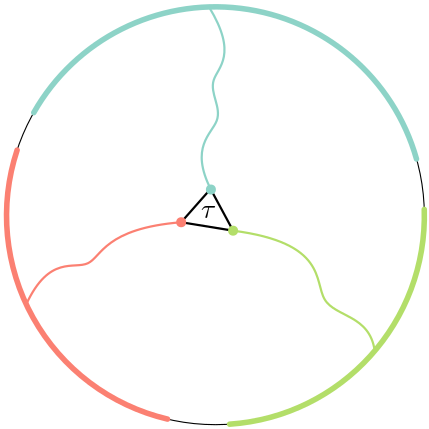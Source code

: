 <?xml version="1.0"?>
<!DOCTYPE ipe SYSTEM "ipe.dtd">
<ipe version="70218" creator="Ipe 7.2.21">
<info created="D:20220307160746" modified="D:20220308061728"/>
<ipestyle name="basic">
<symbol name="arrow/arc(spx)">
<path stroke="sym-stroke" fill="sym-stroke" pen="sym-pen">
0 0 m
-1 0.333 l
-1 -0.333 l
h
</path>
</symbol>
<symbol name="arrow/farc(spx)">
<path stroke="sym-stroke" fill="white" pen="sym-pen">
0 0 m
-1 0.333 l
-1 -0.333 l
h
</path>
</symbol>
<symbol name="arrow/ptarc(spx)">
<path stroke="sym-stroke" fill="sym-stroke" pen="sym-pen">
0 0 m
-1 0.333 l
-0.8 0 l
-1 -0.333 l
h
</path>
</symbol>
<symbol name="arrow/fptarc(spx)">
<path stroke="sym-stroke" fill="white" pen="sym-pen">
0 0 m
-1 0.333 l
-0.8 0 l
-1 -0.333 l
h
</path>
</symbol>
<symbol name="mark/circle(sx)" transformations="translations">
<path fill="sym-stroke">
0.6 0 0 0.6 0 0 e
0.4 0 0 0.4 0 0 e
</path>
</symbol>
<symbol name="mark/disk(sx)" transformations="translations">
<path fill="sym-stroke">
0.6 0 0 0.6 0 0 e
</path>
</symbol>
<symbol name="mark/fdisk(sfx)" transformations="translations">
<group>
<path fill="sym-fill">
0.5 0 0 0.5 0 0 e
</path>
<path fill="sym-stroke" fillrule="eofill">
0.6 0 0 0.6 0 0 e
0.4 0 0 0.4 0 0 e
</path>
</group>
</symbol>
<symbol name="mark/box(sx)" transformations="translations">
<path fill="sym-stroke" fillrule="eofill">
-0.6 -0.6 m
0.6 -0.6 l
0.6 0.6 l
-0.6 0.6 l
h
-0.4 -0.4 m
0.4 -0.4 l
0.4 0.4 l
-0.4 0.4 l
h
</path>
</symbol>
<symbol name="mark/square(sx)" transformations="translations">
<path fill="sym-stroke">
-0.6 -0.6 m
0.6 -0.6 l
0.6 0.6 l
-0.6 0.6 l
h
</path>
</symbol>
<symbol name="mark/fsquare(sfx)" transformations="translations">
<group>
<path fill="sym-fill">
-0.5 -0.5 m
0.5 -0.5 l
0.5 0.5 l
-0.5 0.5 l
h
</path>
<path fill="sym-stroke" fillrule="eofill">
-0.6 -0.6 m
0.6 -0.6 l
0.6 0.6 l
-0.6 0.6 l
h
-0.4 -0.4 m
0.4 -0.4 l
0.4 0.4 l
-0.4 0.4 l
h
</path>
</group>
</symbol>
<symbol name="mark/cross(sx)" transformations="translations">
<group>
<path fill="sym-stroke">
-0.43 -0.57 m
0.57 0.43 l
0.43 0.57 l
-0.57 -0.43 l
h
</path>
<path fill="sym-stroke">
-0.43 0.57 m
0.57 -0.43 l
0.43 -0.57 l
-0.57 0.43 l
h
</path>
</group>
</symbol>
<symbol name="arrow/fnormal(spx)">
<path stroke="sym-stroke" fill="white" pen="sym-pen">
0 0 m
-1 0.333 l
-1 -0.333 l
h
</path>
</symbol>
<symbol name="arrow/pointed(spx)">
<path stroke="sym-stroke" fill="sym-stroke" pen="sym-pen">
0 0 m
-1 0.333 l
-0.8 0 l
-1 -0.333 l
h
</path>
</symbol>
<symbol name="arrow/fpointed(spx)">
<path stroke="sym-stroke" fill="white" pen="sym-pen">
0 0 m
-1 0.333 l
-0.8 0 l
-1 -0.333 l
h
</path>
</symbol>
<symbol name="arrow/linear(spx)">
<path stroke="sym-stroke" pen="sym-pen">
-1 0.333 m
0 0 l
-1 -0.333 l
</path>
</symbol>
<symbol name="arrow/fdouble(spx)">
<path stroke="sym-stroke" fill="white" pen="sym-pen">
0 0 m
-1 0.333 l
-1 -0.333 l
h
-1 0 m
-2 0.333 l
-2 -0.333 l
h
</path>
</symbol>
<symbol name="arrow/double(spx)">
<path stroke="sym-stroke" fill="sym-stroke" pen="sym-pen">
0 0 m
-1 0.333 l
-1 -0.333 l
h
-1 0 m
-2 0.333 l
-2 -0.333 l
h
</path>
</symbol>
<symbol name="arrow/mid-normal(spx)">
<path stroke="sym-stroke" fill="sym-stroke" pen="sym-pen">
0.5 0 m
-0.5 0.333 l
-0.5 -0.333 l
h
</path>
</symbol>
<symbol name="arrow/mid-fnormal(spx)">
<path stroke="sym-stroke" fill="white" pen="sym-pen">
0.5 0 m
-0.5 0.333 l
-0.5 -0.333 l
h
</path>
</symbol>
<symbol name="arrow/mid-pointed(spx)">
<path stroke="sym-stroke" fill="sym-stroke" pen="sym-pen">
0.5 0 m
-0.5 0.333 l
-0.3 0 l
-0.5 -0.333 l
h
</path>
</symbol>
<symbol name="arrow/mid-fpointed(spx)">
<path stroke="sym-stroke" fill="white" pen="sym-pen">
0.5 0 m
-0.5 0.333 l
-0.3 0 l
-0.5 -0.333 l
h
</path>
</symbol>
<symbol name="arrow/mid-double(spx)">
<path stroke="sym-stroke" fill="sym-stroke" pen="sym-pen">
1 0 m
0 0.333 l
0 -0.333 l
h
0 0 m
-1 0.333 l
-1 -0.333 l
h
</path>
</symbol>
<symbol name="arrow/mid-fdouble(spx)">
<path stroke="sym-stroke" fill="white" pen="sym-pen">
1 0 m
0 0.333 l
0 -0.333 l
h
0 0 m
-1 0.333 l
-1 -0.333 l
h
</path>
</symbol>
<pen name="fat" value="1.2"/>
<pen name="heavier" value="0.8"/>
<pen name="ultrafat" value="2"/>
<symbolsize name="large" value="5"/>
<symbolsize name="small" value="2"/>
<symbolsize name="tiny" value="1.1"/>
<arrowsize name="large" value="10"/>
<arrowsize name="small" value="5"/>
<arrowsize name="tiny" value="3"/>
<color name="red" value="1 0 0"/>
<color name="blue" value="0 0 1"/>
<color name="brown" value="0.647 0.165 0.165"/>
<color name="darkblue" value="0 0 0.545"/>
<color name="darkcyan" value="0 0.545 0.545"/>
<color name="darkgray" value="0.663"/>
<color name="darkgreen" value="0 0.392 0"/>
<color name="darkmagenta" value="0.545 0 0.545"/>
<color name="darkorange" value="1 0.549 0"/>
<color name="darkred" value="0.545 0 0"/>
<color name="gold" value="1 0.843 0"/>
<color name="gray" value="0.745"/>
<color name="green" value="0 1 0"/>
<color name="lightblue" value="0.678 0.847 0.902"/>
<color name="lightcyan" value="0.878 1 1"/>
<color name="lightgray" value="0.827"/>
<color name="lightgreen" value="0.565 0.933 0.565"/>
<color name="lightyellow" value="1 1 0.878"/>
<color name="navy" value="0 0 0.502"/>
<color name="orange" value="1 0.647 0"/>
<color name="pink" value="1 0.753 0.796"/>
<color name="purple" value="0.627 0.125 0.941"/>
<color name="seagreen" value="0.18 0.545 0.341"/>
<color name="turquoise" value="0.251 0.878 0.816"/>
<color name="violet" value="0.933 0.51 0.933"/>
<color name="yellow" value="1 1 0"/>
<dashstyle name="dotted" value="[1 3] 0"/>
<dashstyle name="dash dot dotted" value="[4 2 1 2 1 2] 0"/>
<dashstyle name="dash dotted" value="[4 2 1 2] 0"/>
<dashstyle name="dashed" value="[4] 0"/>
<textsize name="large" value="\large"/>
<textsize name="small" value="\small"/>
<textsize name="tiny" value="\tiny"/>
<textsize name="Huge" value="\Huge"/>
<textsize name="LARGE" value="\LARGE"/>
<textsize name="Large" value="\Large"/>
<textsize name="footnote" value="\footnotesize"/>
<textsize name="huge" value="\huge"/>
<textstyle name="center" begin="\begin{center}" end="\end{center}"/>
<textstyle name="item" begin="\begin{itemize}\item{}" end="\end{itemize}"/>
<textstyle name="itemize" begin="\begin{itemize}" end="\end{itemize}"/>
<gridsize name="10 pts (~3.5 mm)" value="10"/>
<gridsize name="14 pts (~5 mm)" value="14"/>
<gridsize name="16 pts (~6 mm)" value="16"/>
<gridsize name="20 pts (~7 mm)" value="20"/>
<gridsize name="28 pts (~10 mm)" value="28"/>
<gridsize name="32 pts (~12 mm)" value="32"/>
<gridsize name="4 pts" value="4"/>
<gridsize name="56 pts (~20 mm)" value="56"/>
<gridsize name="8 pts (~3 mm)" value="8"/>
<anglesize name="22.5 deg" value="22.5"/>
<anglesize name="30 deg" value="30"/>
<anglesize name="45 deg" value="45"/>
<anglesize name="60 deg" value="60"/>
<anglesize name="90 deg" value="90"/>
<opacity name="10%" value="0.1"/>
<opacity name="30%" value="0.3"/>
<opacity name="50%" value="0.5"/>
<opacity name="75%" value="0.75"/>
<tiling name="falling" angle="-60" step="4" width="1"/>
<tiling name="rising" angle="30" step="4" width="1"/>
</ipestyle>
<ipestyle name="brew">
<color name="aliceblue" value="0.941 0.973 1"/>
<color name="brew1" value="0.552 0.827 0.78"/>
<color name="brew2" value="1 1 0.701"/>
<color name="brew3" value="0.745 0.729 0.854"/>
<color name="brew4" value="0.984 0.501 0.447"/>
<color name="brew5" value="0.501 0.694 0.827"/>
<color name="brew6" value="0.992 0.705 0.384"/>
<color name="brew7" value="0.701 0.87 0.411"/>
<color name="brew8" value="0.988 0.803 0.898"/>
</ipestyle>
<page>
<layer name="alpha"/>
<layer name="beta"/>
<layer name="gamma"/>
<view layers="alpha gamma" active="alpha"/>
<view layers="alpha beta" active="beta"/>
<path layer="beta" stroke="black" pen="heavier">
263.976 570.661 m
236.179 589.349 l
</path>
<path stroke="black" pen="heavier">
245.29 573.698 m
236.179 589.349 l
</path>
<path stroke="black" pen="heavier">
236.179 589.349 m
255.879 585.687 l
</path>
<path matrix="0.84 0 0 0.84 41.2209 92.1654" stroke="black" pen="heavier" cap="1">
168.273 570.43 m
210.13 570.565
197.775 509.448 c
</path>
<path matrix="0.84 0 0 0.84 41.2209 92.1654" stroke="black" pen="heavier" cap="1">
203.793 556.152 m
212.608 527.044
197.775 509.448 c
</path>
<path matrix="0.84 0 0 0.84 41.2209 92.1654" stroke="black" pen="heavier" cap="1">
191.17 553.823 m
196.611 535.669
197.775 509.448 c
</path>
<path matrix="0.84 0 0 0.84 41.2209 92.1654" stroke="black" pen="heavier" cap="1">
168.273 570.43 m
197.866 576.288
203.793 556.152 c
</path>
<path matrix="0.84 0 0 0.84 41.2209 92.1654" stroke="black" pen="heavier" cap="1">
168.273 570.43 m
185.946 565.467
191.17 553.823 c
</path>
<path matrix="0.84 0 0 0.84 41.2209 92.1654" stroke="black" pen="heavier" cap="1">
266.4 600.127 m
291.493 579.268
269.223 548.843 c
</path>
<path matrix="0.84 0 0 0.84 41.2209 92.1654" stroke="black" pen="heavier" cap="1">
272.713 568.442 m
269.223 548.843 l
283.559 565.59 l
</path>
<path matrix="0.84 0 0 0.84 41.2209 92.1654" stroke="black" pen="heavier" cap="1">
266.4 600.127 m
276.438 581.15
272.713 568.442 c
</path>
<path matrix="0.84 0 0 0.84 41.2209 92.1654" stroke="black" pen="heavier" cap="1">
266.4 600.127 m
296.355 586.169
283.559 565.59 c
</path>
<path matrix="0.84 0 0 0.84 41.2209 92.1654" stroke="black" pen="heavier" cap="1">
193.424 638.433 m
251.849 603.119 l
h
</path>
<path matrix="0.84 0 0 0.84 41.2209 92.1654" stroke="black" pen="heavier" cap="1">
256.531 613.759 m
193.424 638.433 l
h
</path>
<path matrix="0.84 0 0 0.84 41.2209 92.1654" stroke="black" pen="heavier" cap="1">
251.849 603.119 m
266.4 600.127 l
</path>
<path matrix="0.84 0 0 0.84 41.2209 92.1654" stroke="black" pen="heavier" cap="1">
266.4 600.127 m
256.531 613.759 l
</path>
<path matrix="0.84 0 0 0.84 41.2209 92.1654" stroke="black" pen="heavier" cap="1">
266.4 600.127 m
247.96 613.561
193.424 638.433 c
</path>
<path layer="alpha" matrix="0.84 0 0 0.84 41.2209 92.1654" stroke="brew4" pen="heavier" cap="1">
242.94 573.253 m
210.13 570.565
207.627 546.374
186.495 559.443
176.538 538.083 c
</path>
<path matrix="0.84 0 0 0.84 41.2209 92.1654" stroke="brew1" pen="heavier" cap="1">
255.682 587.272 m
246.462 605.507
265.555 616.537
249.891 634.518
267.409 644.991
254.872 665.525 c
</path>
<path matrix="0.84 0 0 0.84 41.2209 92.1654" stroke="black">
89.5337 0 0 89.5337 257.631 576.033 e
</path>
<path matrix="0.84 0 0 0.84 41.2209 92.1654" stroke="brew1" pen="ultrafat" cap="1">
343.793 600.373 m
89.5337 0 0 89.5337 257.631 576.033 179.77 620.238 a
</path>
<path matrix="0.84 0 0 0.84 41.2209 92.1654" stroke="brew4" pen="ultrafat" cap="1">
172.631 604.165 m
89.5337 0 0 89.5337 257.631 576.033 237.08 488.89 a
</path>
<path matrix="0.84 0 0 0.84 41.2209 92.1654" stroke="brew7" pen="ultrafat" cap="1">
263.713 486.707 m
89.5337 0 0 89.5337 257.631 576.033 347.123 578.744 a
</path>
<path matrix="0.84 0 0 0.84 41.2209 92.1654" stroke="black" pen="heavier" cap="1">
255.545 587.526 m
242.94 573.253 l
265.185 569.638 l
h
</path>
<use matrix="0.84 0 0 0.84 41.2209 92.1654" name="mark/disk(sx)" pos="255.682 587.272" size="normal" stroke="brew1"/>
<use matrix="0.84 0 0 0.84 41.2209 92.1654" name="mark/disk(sx)" pos="242.94 573.253" size="normal" stroke="brew4"/>
<use matrix="0.84 0 0 0.84 41.2209 92.1654" name="mark/disk(sx)" pos="265.185 569.638" size="normal" stroke="brew7"/>
<use layer="beta" matrix="0.84 0 0 0.84 41.2209 92.1654" name="mark/disk(sx)" pos="256.531 613.759" size="normal" stroke="brew1"/>
<use matrix="0.84 0 0 0.84 41.2209 92.1654" name="mark/disk(sx)" pos="251.849 603.119" size="normal" stroke="brew1"/>
<use matrix="0.84 0 0 0.84 41.2209 92.1654" name="mark/disk(sx)" pos="193.424 638.433" size="normal" stroke="brew1"/>
<use matrix="0.84 0 0 0.84 41.2209 92.1654" name="mark/disk(sx)" pos="282.868 543.824" size="normal" stroke="black"/>
<use matrix="0.84 0 0 0.84 41.2209 92.1654" name="mark/disk(sx)" pos="305.608 577.7" size="normal" stroke="black"/>
<path matrix="0.84 0 0 0.84 41.2209 92.1654" stroke="black" pen="heavier" cap="1">
283.559 565.59 m
282.868 543.824 l
</path>
<path matrix="0.84 0 0 0.84 41.2209 92.1654" stroke="black" pen="heavier" cap="1">
282.868 543.824 m
294.76 559.541 l
</path>
<path matrix="0.84 0 0 0.84 41.2209 92.1654" stroke="black" pen="heavier" cap="1">
282.868 543.824 m
301.482 549.259 l
</path>
<path matrix="0.84 0 0 0.84 41.2209 92.1654" stroke="black" pen="heavier" cap="1">
301.482 549.259 m
305.608 577.7 l
</path>
<path matrix="0.84 0 0 0.84 41.2209 92.1654" stroke="black" pen="heavier" cap="1">
305.608 577.7 m
294.76 559.541 l
</path>
<path matrix="0.84 0 0 0.84 41.2209 92.1654" stroke="black" pen="heavier" cap="1">
283.559 565.59 m
305.608 577.7 l
</path>
<path matrix="0.84 0 0 0.84 41.2209 92.1654" stroke="black" pen="heavier" cap="1">
282.868 543.824 m
283.559 565.59
305.608 577.7 c
</path>
<path matrix="0.84 0 0 0.84 41.2209 92.1654" stroke="black" pen="heavier" cap="1">
282.868 543.824 m
301.482 549.259
305.608 577.7 c
</path>
<use matrix="0.84 0 0 0.84 41.2209 92.1654" name="mark/disk(sx)" pos="266.4 600.127" size="normal" stroke="black"/>
<path layer="alpha" matrix="0.84 0 0 0.84 41.2209 92.1654" stroke="brew7" pen="heavier" cap="1">
265.185 569.638 m
305.502 564.448
294.288 531.267
323.761 533.676
325.89 518.094 c
</path>
<use layer="beta" matrix="0.84 0 0 0.84 41.2209 92.1654" name="mark/disk(sx)" pos="283.559 565.59" size="normal" stroke="brew7"/>
<use matrix="0.84 0 0 0.84 41.2209 92.1654" name="mark/disk(sx)" pos="294.76 559.541" size="normal" stroke="brew7"/>
<use matrix="0.84 0 0 0.84 41.2209 92.1654" name="mark/disk(sx)" pos="301.482 549.259" size="normal" stroke="brew7"/>
<use matrix="0.84 0 0 0.84 41.2209 92.1654" name="mark/disk(sx)" pos="272.713 568.442" size="normal" stroke="brew7"/>
<use matrix="0.84 0 0 0.84 41.2209 92.1654" name="mark/disk(sx)" pos="269.223 548.843" size="normal" stroke="black"/>
<use matrix="0.84 0 0 0.84 41.2209 92.1654" name="mark/disk(sx)" pos="168.273 570.43" size="normal" stroke="brew4"/>
<use matrix="0.84 0 0 0.84 41.2209 92.1654" name="mark/disk(sx)" pos="197.775 509.448" size="normal" stroke="brew4"/>
<use matrix="0.84 0 0 0.84 41.2209 92.1654" name="mark/disk(sx)" pos="191.17 553.823" size="normal" stroke="brew4"/>
<use matrix="0.84 0 0 0.84 41.2209 92.1654" name="mark/disk(sx)" pos="203.793 556.152" size="normal" stroke="brew4"/>
<use matrix="1.2 0 0 1.2 -51.5262 -115.207" name="mark/disk(sx)" pos="255.7 638.677" size="normal" stroke="brew1"/>
<use matrix="1.2 0 0 1.2 -51.5262 -115.207" name="mark/disk(sx)" pos="200.866 549.468" size="normal" stroke="brew4"/>
<use matrix="1.2 0 0 1.2 -51.5262 -115.207" name="mark/disk(sx)" pos="305.412 535.476" size="normal" stroke="brew7"/>
<text matrix="1.2 0 0 1.2 -51.5262 -127.207" transformations="translations" pos="288 608" stroke="black" type="label" width="10.876" height="6.812" depth="1.49" halign="center" valign="baseline" style="math">F_1</text>
<text matrix="1.2 0 0 1.2 -105.526 -102.007" transformations="translations" pos="288 608" stroke="black" type="label" width="10.876" height="6.812" depth="1.49" halign="center" valign="baseline" style="math">F_2</text>
<text matrix="1.2 0 0 1.2 -124.726 -140.407" transformations="translations" pos="288 608" stroke="black" type="label" width="10.876" height="6.812" depth="1.49" halign="center" valign="baseline" style="math">F_3</text>
<text matrix="1.2 0 0 1.2 -153.526 -172.807" transformations="translations" pos="288 608" stroke="black" type="label" width="10.876" height="6.812" depth="1.49" halign="center" valign="baseline" style="math">F_4</text>
<text matrix="1.2 0 0 1.2 -147.526 -188.407" transformations="translations" pos="288 608" stroke="black" type="label" width="10.876" height="6.812" depth="1.49" halign="center" valign="baseline" style="math">F_5</text>
<text matrix="1.2 0 0 1.2 -81.5262 -146.407" transformations="translations" pos="288 608" stroke="black" type="label" width="10.876" height="6.812" depth="1.49" halign="center" valign="baseline" style="math">F_7</text>
<text matrix="1.2 0 0 1.2 -96.4038 -197.512" transformations="translations" pos="288 608" stroke="black" type="label" width="10.876" height="6.812" depth="1.49" halign="center" valign="baseline" style="math">F_6</text>
<use name="mark/disk(sx)" pos="236.179 589.349" size="normal" stroke="black"/>
<text layer="gamma" matrix="1 0 0 1 1 0" transformations="translations" pos="254.17 575.27" stroke="black" type="label" width="5.483" height="4.289" depth="0" halign="center" valign="baseline" style="math">\tau</text>
</page>
</ipe>
